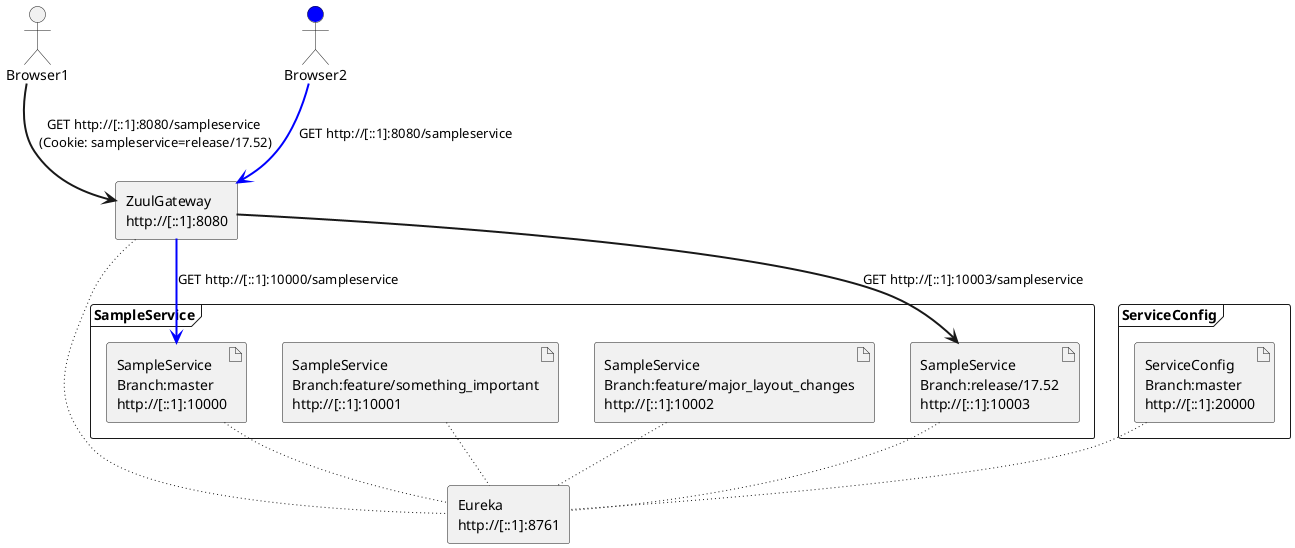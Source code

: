 @startuml
actor Browser1
actor Browser2 #blue

rectangle "ZuulGateway\nhttp://[::1]:8080" as ZuulGateway
rectangle "Eureka\nhttp://[::1]:8761" as Eureka

frame ServiceConfig {
  artifact "ServiceConfig\nBranch:master\nhttp://[::1]:20000" as cfg
}
frame SampleService {
  artifact "SampleService\nBranch:master\nhttp://[::1]:10000" as app0
  artifact "SampleService\nBranch:feature/something_important\nhttp://[::1]:10001" as app1
  artifact "SampleService\nBranch:feature/major_layout_changes\nhttp://[::1]:10002" as app2
  artifact "SampleService\nBranch:release/17.52\nhttp://[::1]:10003" as app3
}


app0 ~~ Eureka
app1 ~~ Eureka
app2 ~~ Eureka
app3 ~~ Eureka
cfg ~~ Eureka

Browser1 ==> ZuulGateway : GET http://[::1]:8080/sampleservice\n (Cookie: sampleservice=release/17.52)
ZuulGateway ~~ Eureka
ZuulGateway ==> app3:GET http://[::1]:10003/sampleservice

Browser2 =[#blue]=> ZuulGateway :GET http://[::1]:8080/sampleservice
ZuulGateway =[#blue]=> app0:GET http://[::1]:10000/sampleservice
@enduml